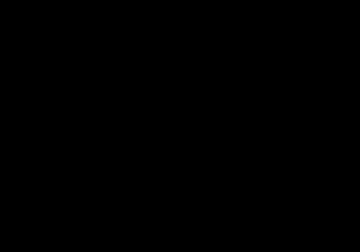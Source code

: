 
set term post eps color solid  font "Times-Roman,24" linewidth 2 
 set output 'bwperf.eps'
#  set terminal aqua font "ariel,24"

     set termoption dash
      set size ratio .6
     set bmargin 0
     set tmargin 0
 #     set size 1,1
      unset log                              # remove any log-scaling
      unset label                            # remove any previous labels
      set xtic auto                          # set xtics automatically
      set ytic auto                          # set ytics automatically
 #   set title "batching 10"
unset title
set xrange [0 : 1]
set x2range [0 : 1]
set yrange [0 : 1]
set y2range [0 : 60]
set xlabel "load"
set ylabel tc rgb "black" "flow throughput (b/s)"
set y2label tc rgb "blue" "ActiveList 99 percentile"
set ytics nomirror
set y2tics tc rgb "blue" 10
set ytics tc rgb "black" .2
set tics out
#set autoscale  y
#set autoscale y2
#     set key right top
#   set xtics 1, 10, 100
#   set mxtics 1
    set pointsize 2

     plot           1-x title "" with lines axes x1y1  lc rgbcolor "0x80A0A0"  lw 3, \
          ceil(log(.01)/log(x)) title "" with lines axes x2y2 lc rgbcolor "0x66B2FF" lw 3, \
         "bw-greedyFD-plot.txt" using 1:3 title "" with points axes x1y1 lc rgb "black" pt 1 lw 1,\
          "bw-greedyFD-plot.txt" using 1:20 title "" with points axes x2y2 lc rgb "blue" pt 1 lw 1

#         "bw-batch10-newFD.txt" using 1:3 title "" with points axes x1y1 lc rgb "black" pt 4 lw 1,\
#         "bw-batch10-newFD.txt" using 1:20 title "" with points axes x2y2 lc rgb "blue" pt 4 lw 1,\

#          "bw-greedyFDbatch10-1-plot.txt" using 1:3 title "" with points axes x1y1 lc rgb "black" pt 4 lw 1,\
#          "bw-greedyFDbatch10-1-plot.txt" using 1:20 title "" with points axes x2y2 lc rgb "blue" pt 4 lw 1,\

